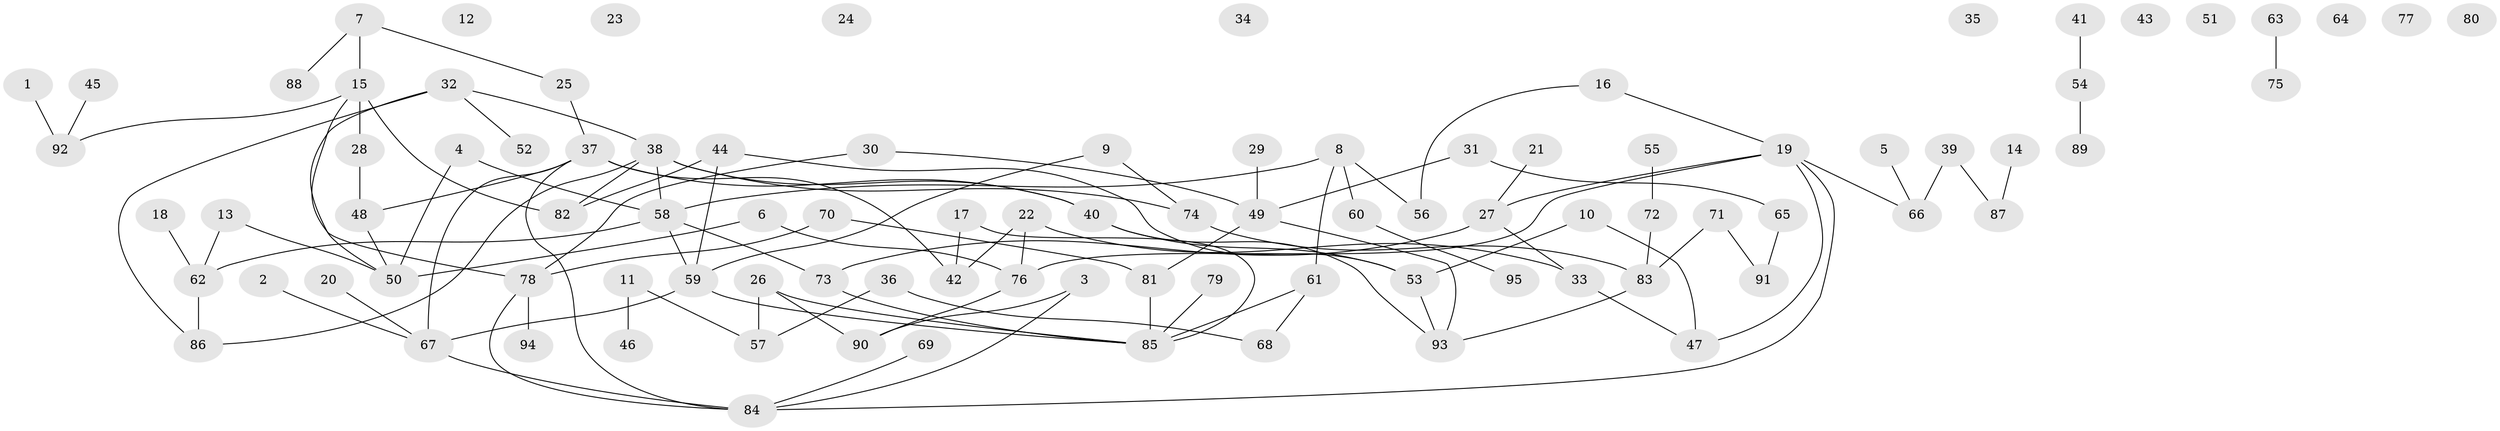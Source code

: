 // coarse degree distribution, {1: 0.21212121212121213, 4: 0.07575757575757576, 2: 0.16666666666666666, 6: 0.07575757575757576, 5: 0.09090909090909091, 3: 0.18181818181818182, 0: 0.16666666666666666, 7: 0.030303030303030304}
// Generated by graph-tools (version 1.1) at 2025/16/03/04/25 18:16:47]
// undirected, 95 vertices, 114 edges
graph export_dot {
graph [start="1"]
  node [color=gray90,style=filled];
  1;
  2;
  3;
  4;
  5;
  6;
  7;
  8;
  9;
  10;
  11;
  12;
  13;
  14;
  15;
  16;
  17;
  18;
  19;
  20;
  21;
  22;
  23;
  24;
  25;
  26;
  27;
  28;
  29;
  30;
  31;
  32;
  33;
  34;
  35;
  36;
  37;
  38;
  39;
  40;
  41;
  42;
  43;
  44;
  45;
  46;
  47;
  48;
  49;
  50;
  51;
  52;
  53;
  54;
  55;
  56;
  57;
  58;
  59;
  60;
  61;
  62;
  63;
  64;
  65;
  66;
  67;
  68;
  69;
  70;
  71;
  72;
  73;
  74;
  75;
  76;
  77;
  78;
  79;
  80;
  81;
  82;
  83;
  84;
  85;
  86;
  87;
  88;
  89;
  90;
  91;
  92;
  93;
  94;
  95;
  1 -- 92;
  2 -- 67;
  3 -- 84;
  3 -- 90;
  4 -- 50;
  4 -- 58;
  5 -- 66;
  6 -- 50;
  6 -- 76;
  7 -- 15;
  7 -- 25;
  7 -- 88;
  8 -- 56;
  8 -- 58;
  8 -- 60;
  8 -- 61;
  9 -- 59;
  9 -- 74;
  10 -- 47;
  10 -- 53;
  11 -- 46;
  11 -- 57;
  13 -- 50;
  13 -- 62;
  14 -- 87;
  15 -- 28;
  15 -- 78;
  15 -- 82;
  15 -- 92;
  16 -- 19;
  16 -- 56;
  17 -- 42;
  17 -- 85;
  18 -- 62;
  19 -- 27;
  19 -- 47;
  19 -- 66;
  19 -- 76;
  19 -- 84;
  20 -- 67;
  21 -- 27;
  22 -- 33;
  22 -- 42;
  22 -- 76;
  25 -- 37;
  26 -- 57;
  26 -- 85;
  26 -- 90;
  27 -- 33;
  27 -- 73;
  28 -- 48;
  29 -- 49;
  30 -- 49;
  30 -- 78;
  31 -- 49;
  31 -- 65;
  32 -- 38;
  32 -- 50;
  32 -- 52;
  32 -- 86;
  33 -- 47;
  36 -- 57;
  36 -- 68;
  37 -- 40;
  37 -- 42;
  37 -- 48;
  37 -- 67;
  37 -- 84;
  38 -- 40;
  38 -- 58;
  38 -- 74;
  38 -- 82;
  38 -- 86;
  39 -- 66;
  39 -- 87;
  40 -- 53;
  40 -- 93;
  41 -- 54;
  44 -- 53;
  44 -- 59;
  44 -- 82;
  45 -- 92;
  48 -- 50;
  49 -- 81;
  49 -- 93;
  53 -- 93;
  54 -- 89;
  55 -- 72;
  58 -- 59;
  58 -- 62;
  58 -- 73;
  59 -- 67;
  59 -- 85;
  60 -- 95;
  61 -- 68;
  61 -- 85;
  62 -- 86;
  63 -- 75;
  65 -- 91;
  67 -- 84;
  69 -- 84;
  70 -- 78;
  70 -- 81;
  71 -- 83;
  71 -- 91;
  72 -- 83;
  73 -- 85;
  74 -- 83;
  76 -- 90;
  78 -- 84;
  78 -- 94;
  79 -- 85;
  81 -- 85;
  83 -- 93;
}
